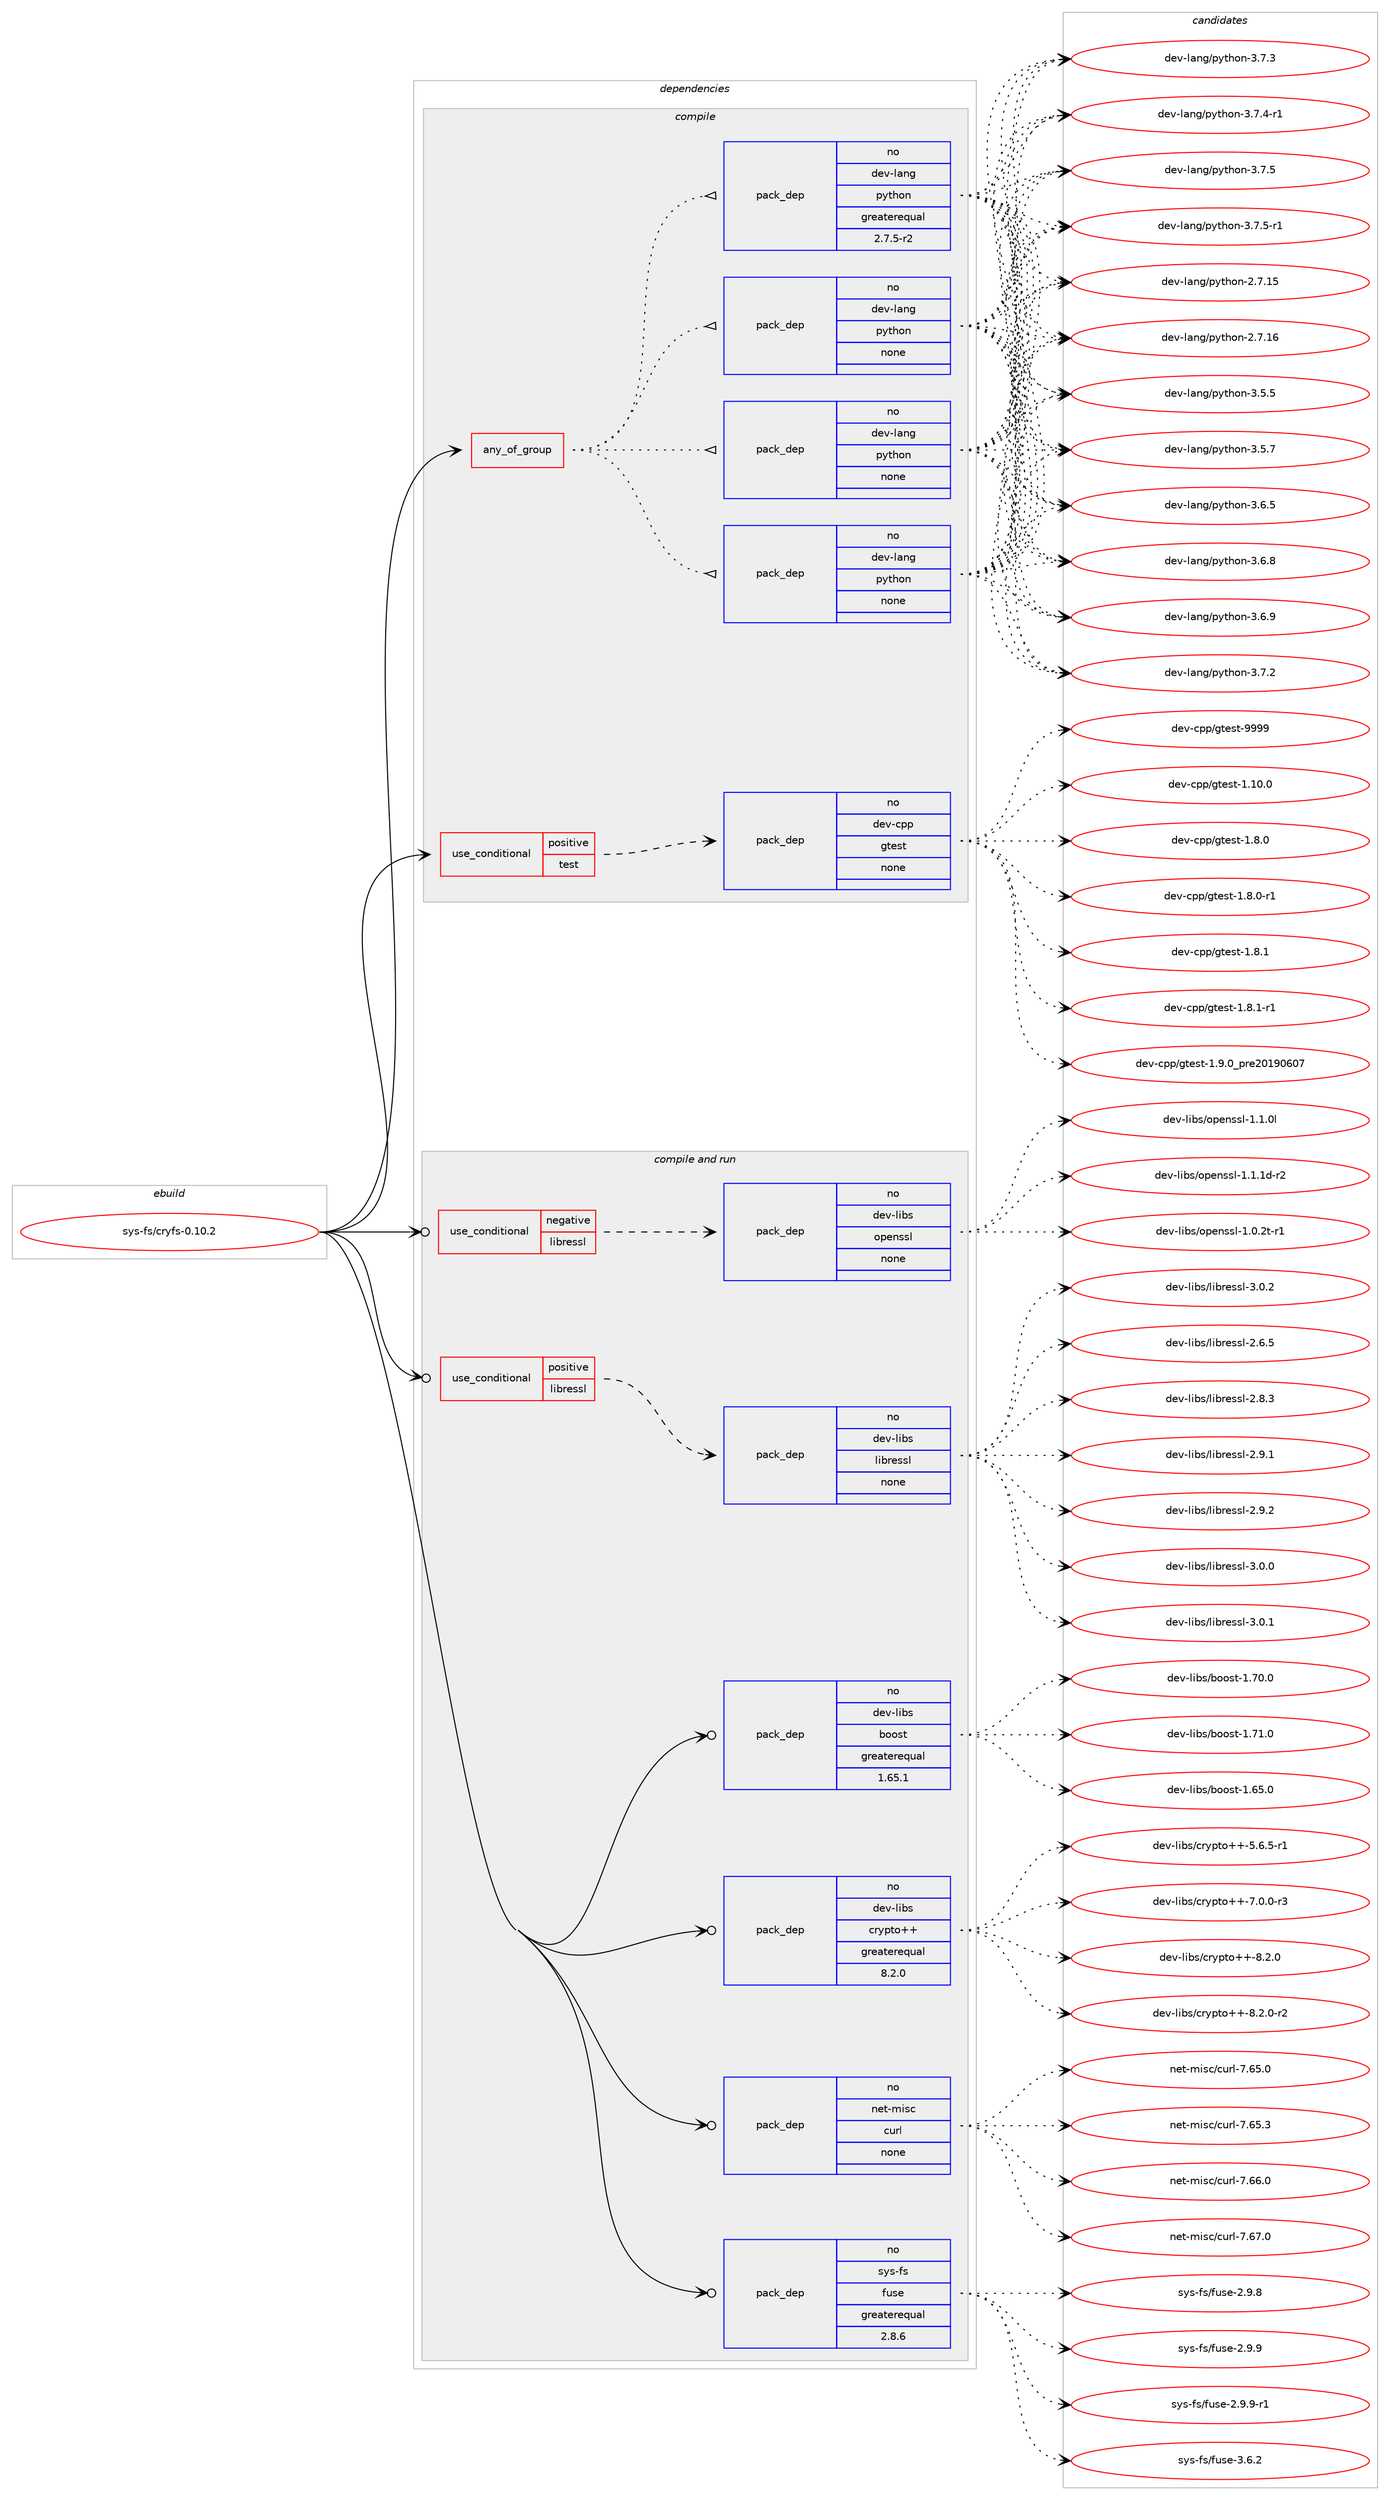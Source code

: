 digraph prolog {

# *************
# Graph options
# *************

newrank=true;
concentrate=true;
compound=true;
graph [rankdir=LR,fontname=Helvetica,fontsize=10,ranksep=1.5];#, ranksep=2.5, nodesep=0.2];
edge  [arrowhead=vee];
node  [fontname=Helvetica,fontsize=10];

# **********
# The ebuild
# **********

subgraph cluster_leftcol {
color=gray;
rank=same;
label=<<i>ebuild</i>>;
id [label="sys-fs/cryfs-0.10.2", color=red, width=4, href="../sys-fs/cryfs-0.10.2.svg"];
}

# ****************
# The dependencies
# ****************

subgraph cluster_midcol {
color=gray;
label=<<i>dependencies</i>>;
subgraph cluster_compile {
fillcolor="#eeeeee";
style=filled;
label=<<i>compile</i>>;
subgraph any15080 {
dependency891450 [label=<<TABLE BORDER="0" CELLBORDER="1" CELLSPACING="0" CELLPADDING="4"><TR><TD CELLPADDING="10">any_of_group</TD></TR></TABLE>>, shape=none, color=red];subgraph pack661585 {
dependency891451 [label=<<TABLE BORDER="0" CELLBORDER="1" CELLSPACING="0" CELLPADDING="4" WIDTH="220"><TR><TD ROWSPAN="6" CELLPADDING="30">pack_dep</TD></TR><TR><TD WIDTH="110">no</TD></TR><TR><TD>dev-lang</TD></TR><TR><TD>python</TD></TR><TR><TD>none</TD></TR><TR><TD></TD></TR></TABLE>>, shape=none, color=blue];
}
dependency891450:e -> dependency891451:w [weight=20,style="dotted",arrowhead="oinv"];
subgraph pack661586 {
dependency891452 [label=<<TABLE BORDER="0" CELLBORDER="1" CELLSPACING="0" CELLPADDING="4" WIDTH="220"><TR><TD ROWSPAN="6" CELLPADDING="30">pack_dep</TD></TR><TR><TD WIDTH="110">no</TD></TR><TR><TD>dev-lang</TD></TR><TR><TD>python</TD></TR><TR><TD>none</TD></TR><TR><TD></TD></TR></TABLE>>, shape=none, color=blue];
}
dependency891450:e -> dependency891452:w [weight=20,style="dotted",arrowhead="oinv"];
subgraph pack661587 {
dependency891453 [label=<<TABLE BORDER="0" CELLBORDER="1" CELLSPACING="0" CELLPADDING="4" WIDTH="220"><TR><TD ROWSPAN="6" CELLPADDING="30">pack_dep</TD></TR><TR><TD WIDTH="110">no</TD></TR><TR><TD>dev-lang</TD></TR><TR><TD>python</TD></TR><TR><TD>none</TD></TR><TR><TD></TD></TR></TABLE>>, shape=none, color=blue];
}
dependency891450:e -> dependency891453:w [weight=20,style="dotted",arrowhead="oinv"];
subgraph pack661588 {
dependency891454 [label=<<TABLE BORDER="0" CELLBORDER="1" CELLSPACING="0" CELLPADDING="4" WIDTH="220"><TR><TD ROWSPAN="6" CELLPADDING="30">pack_dep</TD></TR><TR><TD WIDTH="110">no</TD></TR><TR><TD>dev-lang</TD></TR><TR><TD>python</TD></TR><TR><TD>greaterequal</TD></TR><TR><TD>2.7.5-r2</TD></TR></TABLE>>, shape=none, color=blue];
}
dependency891450:e -> dependency891454:w [weight=20,style="dotted",arrowhead="oinv"];
}
id:e -> dependency891450:w [weight=20,style="solid",arrowhead="vee"];
subgraph cond214248 {
dependency891455 [label=<<TABLE BORDER="0" CELLBORDER="1" CELLSPACING="0" CELLPADDING="4"><TR><TD ROWSPAN="3" CELLPADDING="10">use_conditional</TD></TR><TR><TD>positive</TD></TR><TR><TD>test</TD></TR></TABLE>>, shape=none, color=red];
subgraph pack661589 {
dependency891456 [label=<<TABLE BORDER="0" CELLBORDER="1" CELLSPACING="0" CELLPADDING="4" WIDTH="220"><TR><TD ROWSPAN="6" CELLPADDING="30">pack_dep</TD></TR><TR><TD WIDTH="110">no</TD></TR><TR><TD>dev-cpp</TD></TR><TR><TD>gtest</TD></TR><TR><TD>none</TD></TR><TR><TD></TD></TR></TABLE>>, shape=none, color=blue];
}
dependency891455:e -> dependency891456:w [weight=20,style="dashed",arrowhead="vee"];
}
id:e -> dependency891455:w [weight=20,style="solid",arrowhead="vee"];
}
subgraph cluster_compileandrun {
fillcolor="#eeeeee";
style=filled;
label=<<i>compile and run</i>>;
subgraph cond214249 {
dependency891457 [label=<<TABLE BORDER="0" CELLBORDER="1" CELLSPACING="0" CELLPADDING="4"><TR><TD ROWSPAN="3" CELLPADDING="10">use_conditional</TD></TR><TR><TD>negative</TD></TR><TR><TD>libressl</TD></TR></TABLE>>, shape=none, color=red];
subgraph pack661590 {
dependency891458 [label=<<TABLE BORDER="0" CELLBORDER="1" CELLSPACING="0" CELLPADDING="4" WIDTH="220"><TR><TD ROWSPAN="6" CELLPADDING="30">pack_dep</TD></TR><TR><TD WIDTH="110">no</TD></TR><TR><TD>dev-libs</TD></TR><TR><TD>openssl</TD></TR><TR><TD>none</TD></TR><TR><TD></TD></TR></TABLE>>, shape=none, color=blue];
}
dependency891457:e -> dependency891458:w [weight=20,style="dashed",arrowhead="vee"];
}
id:e -> dependency891457:w [weight=20,style="solid",arrowhead="odotvee"];
subgraph cond214250 {
dependency891459 [label=<<TABLE BORDER="0" CELLBORDER="1" CELLSPACING="0" CELLPADDING="4"><TR><TD ROWSPAN="3" CELLPADDING="10">use_conditional</TD></TR><TR><TD>positive</TD></TR><TR><TD>libressl</TD></TR></TABLE>>, shape=none, color=red];
subgraph pack661591 {
dependency891460 [label=<<TABLE BORDER="0" CELLBORDER="1" CELLSPACING="0" CELLPADDING="4" WIDTH="220"><TR><TD ROWSPAN="6" CELLPADDING="30">pack_dep</TD></TR><TR><TD WIDTH="110">no</TD></TR><TR><TD>dev-libs</TD></TR><TR><TD>libressl</TD></TR><TR><TD>none</TD></TR><TR><TD></TD></TR></TABLE>>, shape=none, color=blue];
}
dependency891459:e -> dependency891460:w [weight=20,style="dashed",arrowhead="vee"];
}
id:e -> dependency891459:w [weight=20,style="solid",arrowhead="odotvee"];
subgraph pack661592 {
dependency891461 [label=<<TABLE BORDER="0" CELLBORDER="1" CELLSPACING="0" CELLPADDING="4" WIDTH="220"><TR><TD ROWSPAN="6" CELLPADDING="30">pack_dep</TD></TR><TR><TD WIDTH="110">no</TD></TR><TR><TD>dev-libs</TD></TR><TR><TD>boost</TD></TR><TR><TD>greaterequal</TD></TR><TR><TD>1.65.1</TD></TR></TABLE>>, shape=none, color=blue];
}
id:e -> dependency891461:w [weight=20,style="solid",arrowhead="odotvee"];
subgraph pack661593 {
dependency891462 [label=<<TABLE BORDER="0" CELLBORDER="1" CELLSPACING="0" CELLPADDING="4" WIDTH="220"><TR><TD ROWSPAN="6" CELLPADDING="30">pack_dep</TD></TR><TR><TD WIDTH="110">no</TD></TR><TR><TD>dev-libs</TD></TR><TR><TD>crypto++</TD></TR><TR><TD>greaterequal</TD></TR><TR><TD>8.2.0</TD></TR></TABLE>>, shape=none, color=blue];
}
id:e -> dependency891462:w [weight=20,style="solid",arrowhead="odotvee"];
subgraph pack661594 {
dependency891463 [label=<<TABLE BORDER="0" CELLBORDER="1" CELLSPACING="0" CELLPADDING="4" WIDTH="220"><TR><TD ROWSPAN="6" CELLPADDING="30">pack_dep</TD></TR><TR><TD WIDTH="110">no</TD></TR><TR><TD>net-misc</TD></TR><TR><TD>curl</TD></TR><TR><TD>none</TD></TR><TR><TD></TD></TR></TABLE>>, shape=none, color=blue];
}
id:e -> dependency891463:w [weight=20,style="solid",arrowhead="odotvee"];
subgraph pack661595 {
dependency891464 [label=<<TABLE BORDER="0" CELLBORDER="1" CELLSPACING="0" CELLPADDING="4" WIDTH="220"><TR><TD ROWSPAN="6" CELLPADDING="30">pack_dep</TD></TR><TR><TD WIDTH="110">no</TD></TR><TR><TD>sys-fs</TD></TR><TR><TD>fuse</TD></TR><TR><TD>greaterequal</TD></TR><TR><TD>2.8.6</TD></TR></TABLE>>, shape=none, color=blue];
}
id:e -> dependency891464:w [weight=20,style="solid",arrowhead="odotvee"];
}
subgraph cluster_run {
fillcolor="#eeeeee";
style=filled;
label=<<i>run</i>>;
}
}

# **************
# The candidates
# **************

subgraph cluster_choices {
rank=same;
color=gray;
label=<<i>candidates</i>>;

subgraph choice661585 {
color=black;
nodesep=1;
choice10010111845108971101034711212111610411111045504655464953 [label="dev-lang/python-2.7.15", color=red, width=4,href="../dev-lang/python-2.7.15.svg"];
choice10010111845108971101034711212111610411111045504655464954 [label="dev-lang/python-2.7.16", color=red, width=4,href="../dev-lang/python-2.7.16.svg"];
choice100101118451089711010347112121116104111110455146534653 [label="dev-lang/python-3.5.5", color=red, width=4,href="../dev-lang/python-3.5.5.svg"];
choice100101118451089711010347112121116104111110455146534655 [label="dev-lang/python-3.5.7", color=red, width=4,href="../dev-lang/python-3.5.7.svg"];
choice100101118451089711010347112121116104111110455146544653 [label="dev-lang/python-3.6.5", color=red, width=4,href="../dev-lang/python-3.6.5.svg"];
choice100101118451089711010347112121116104111110455146544656 [label="dev-lang/python-3.6.8", color=red, width=4,href="../dev-lang/python-3.6.8.svg"];
choice100101118451089711010347112121116104111110455146544657 [label="dev-lang/python-3.6.9", color=red, width=4,href="../dev-lang/python-3.6.9.svg"];
choice100101118451089711010347112121116104111110455146554650 [label="dev-lang/python-3.7.2", color=red, width=4,href="../dev-lang/python-3.7.2.svg"];
choice100101118451089711010347112121116104111110455146554651 [label="dev-lang/python-3.7.3", color=red, width=4,href="../dev-lang/python-3.7.3.svg"];
choice1001011184510897110103471121211161041111104551465546524511449 [label="dev-lang/python-3.7.4-r1", color=red, width=4,href="../dev-lang/python-3.7.4-r1.svg"];
choice100101118451089711010347112121116104111110455146554653 [label="dev-lang/python-3.7.5", color=red, width=4,href="../dev-lang/python-3.7.5.svg"];
choice1001011184510897110103471121211161041111104551465546534511449 [label="dev-lang/python-3.7.5-r1", color=red, width=4,href="../dev-lang/python-3.7.5-r1.svg"];
dependency891451:e -> choice10010111845108971101034711212111610411111045504655464953:w [style=dotted,weight="100"];
dependency891451:e -> choice10010111845108971101034711212111610411111045504655464954:w [style=dotted,weight="100"];
dependency891451:e -> choice100101118451089711010347112121116104111110455146534653:w [style=dotted,weight="100"];
dependency891451:e -> choice100101118451089711010347112121116104111110455146534655:w [style=dotted,weight="100"];
dependency891451:e -> choice100101118451089711010347112121116104111110455146544653:w [style=dotted,weight="100"];
dependency891451:e -> choice100101118451089711010347112121116104111110455146544656:w [style=dotted,weight="100"];
dependency891451:e -> choice100101118451089711010347112121116104111110455146544657:w [style=dotted,weight="100"];
dependency891451:e -> choice100101118451089711010347112121116104111110455146554650:w [style=dotted,weight="100"];
dependency891451:e -> choice100101118451089711010347112121116104111110455146554651:w [style=dotted,weight="100"];
dependency891451:e -> choice1001011184510897110103471121211161041111104551465546524511449:w [style=dotted,weight="100"];
dependency891451:e -> choice100101118451089711010347112121116104111110455146554653:w [style=dotted,weight="100"];
dependency891451:e -> choice1001011184510897110103471121211161041111104551465546534511449:w [style=dotted,weight="100"];
}
subgraph choice661586 {
color=black;
nodesep=1;
choice10010111845108971101034711212111610411111045504655464953 [label="dev-lang/python-2.7.15", color=red, width=4,href="../dev-lang/python-2.7.15.svg"];
choice10010111845108971101034711212111610411111045504655464954 [label="dev-lang/python-2.7.16", color=red, width=4,href="../dev-lang/python-2.7.16.svg"];
choice100101118451089711010347112121116104111110455146534653 [label="dev-lang/python-3.5.5", color=red, width=4,href="../dev-lang/python-3.5.5.svg"];
choice100101118451089711010347112121116104111110455146534655 [label="dev-lang/python-3.5.7", color=red, width=4,href="../dev-lang/python-3.5.7.svg"];
choice100101118451089711010347112121116104111110455146544653 [label="dev-lang/python-3.6.5", color=red, width=4,href="../dev-lang/python-3.6.5.svg"];
choice100101118451089711010347112121116104111110455146544656 [label="dev-lang/python-3.6.8", color=red, width=4,href="../dev-lang/python-3.6.8.svg"];
choice100101118451089711010347112121116104111110455146544657 [label="dev-lang/python-3.6.9", color=red, width=4,href="../dev-lang/python-3.6.9.svg"];
choice100101118451089711010347112121116104111110455146554650 [label="dev-lang/python-3.7.2", color=red, width=4,href="../dev-lang/python-3.7.2.svg"];
choice100101118451089711010347112121116104111110455146554651 [label="dev-lang/python-3.7.3", color=red, width=4,href="../dev-lang/python-3.7.3.svg"];
choice1001011184510897110103471121211161041111104551465546524511449 [label="dev-lang/python-3.7.4-r1", color=red, width=4,href="../dev-lang/python-3.7.4-r1.svg"];
choice100101118451089711010347112121116104111110455146554653 [label="dev-lang/python-3.7.5", color=red, width=4,href="../dev-lang/python-3.7.5.svg"];
choice1001011184510897110103471121211161041111104551465546534511449 [label="dev-lang/python-3.7.5-r1", color=red, width=4,href="../dev-lang/python-3.7.5-r1.svg"];
dependency891452:e -> choice10010111845108971101034711212111610411111045504655464953:w [style=dotted,weight="100"];
dependency891452:e -> choice10010111845108971101034711212111610411111045504655464954:w [style=dotted,weight="100"];
dependency891452:e -> choice100101118451089711010347112121116104111110455146534653:w [style=dotted,weight="100"];
dependency891452:e -> choice100101118451089711010347112121116104111110455146534655:w [style=dotted,weight="100"];
dependency891452:e -> choice100101118451089711010347112121116104111110455146544653:w [style=dotted,weight="100"];
dependency891452:e -> choice100101118451089711010347112121116104111110455146544656:w [style=dotted,weight="100"];
dependency891452:e -> choice100101118451089711010347112121116104111110455146544657:w [style=dotted,weight="100"];
dependency891452:e -> choice100101118451089711010347112121116104111110455146554650:w [style=dotted,weight="100"];
dependency891452:e -> choice100101118451089711010347112121116104111110455146554651:w [style=dotted,weight="100"];
dependency891452:e -> choice1001011184510897110103471121211161041111104551465546524511449:w [style=dotted,weight="100"];
dependency891452:e -> choice100101118451089711010347112121116104111110455146554653:w [style=dotted,weight="100"];
dependency891452:e -> choice1001011184510897110103471121211161041111104551465546534511449:w [style=dotted,weight="100"];
}
subgraph choice661587 {
color=black;
nodesep=1;
choice10010111845108971101034711212111610411111045504655464953 [label="dev-lang/python-2.7.15", color=red, width=4,href="../dev-lang/python-2.7.15.svg"];
choice10010111845108971101034711212111610411111045504655464954 [label="dev-lang/python-2.7.16", color=red, width=4,href="../dev-lang/python-2.7.16.svg"];
choice100101118451089711010347112121116104111110455146534653 [label="dev-lang/python-3.5.5", color=red, width=4,href="../dev-lang/python-3.5.5.svg"];
choice100101118451089711010347112121116104111110455146534655 [label="dev-lang/python-3.5.7", color=red, width=4,href="../dev-lang/python-3.5.7.svg"];
choice100101118451089711010347112121116104111110455146544653 [label="dev-lang/python-3.6.5", color=red, width=4,href="../dev-lang/python-3.6.5.svg"];
choice100101118451089711010347112121116104111110455146544656 [label="dev-lang/python-3.6.8", color=red, width=4,href="../dev-lang/python-3.6.8.svg"];
choice100101118451089711010347112121116104111110455146544657 [label="dev-lang/python-3.6.9", color=red, width=4,href="../dev-lang/python-3.6.9.svg"];
choice100101118451089711010347112121116104111110455146554650 [label="dev-lang/python-3.7.2", color=red, width=4,href="../dev-lang/python-3.7.2.svg"];
choice100101118451089711010347112121116104111110455146554651 [label="dev-lang/python-3.7.3", color=red, width=4,href="../dev-lang/python-3.7.3.svg"];
choice1001011184510897110103471121211161041111104551465546524511449 [label="dev-lang/python-3.7.4-r1", color=red, width=4,href="../dev-lang/python-3.7.4-r1.svg"];
choice100101118451089711010347112121116104111110455146554653 [label="dev-lang/python-3.7.5", color=red, width=4,href="../dev-lang/python-3.7.5.svg"];
choice1001011184510897110103471121211161041111104551465546534511449 [label="dev-lang/python-3.7.5-r1", color=red, width=4,href="../dev-lang/python-3.7.5-r1.svg"];
dependency891453:e -> choice10010111845108971101034711212111610411111045504655464953:w [style=dotted,weight="100"];
dependency891453:e -> choice10010111845108971101034711212111610411111045504655464954:w [style=dotted,weight="100"];
dependency891453:e -> choice100101118451089711010347112121116104111110455146534653:w [style=dotted,weight="100"];
dependency891453:e -> choice100101118451089711010347112121116104111110455146534655:w [style=dotted,weight="100"];
dependency891453:e -> choice100101118451089711010347112121116104111110455146544653:w [style=dotted,weight="100"];
dependency891453:e -> choice100101118451089711010347112121116104111110455146544656:w [style=dotted,weight="100"];
dependency891453:e -> choice100101118451089711010347112121116104111110455146544657:w [style=dotted,weight="100"];
dependency891453:e -> choice100101118451089711010347112121116104111110455146554650:w [style=dotted,weight="100"];
dependency891453:e -> choice100101118451089711010347112121116104111110455146554651:w [style=dotted,weight="100"];
dependency891453:e -> choice1001011184510897110103471121211161041111104551465546524511449:w [style=dotted,weight="100"];
dependency891453:e -> choice100101118451089711010347112121116104111110455146554653:w [style=dotted,weight="100"];
dependency891453:e -> choice1001011184510897110103471121211161041111104551465546534511449:w [style=dotted,weight="100"];
}
subgraph choice661588 {
color=black;
nodesep=1;
choice10010111845108971101034711212111610411111045504655464953 [label="dev-lang/python-2.7.15", color=red, width=4,href="../dev-lang/python-2.7.15.svg"];
choice10010111845108971101034711212111610411111045504655464954 [label="dev-lang/python-2.7.16", color=red, width=4,href="../dev-lang/python-2.7.16.svg"];
choice100101118451089711010347112121116104111110455146534653 [label="dev-lang/python-3.5.5", color=red, width=4,href="../dev-lang/python-3.5.5.svg"];
choice100101118451089711010347112121116104111110455146534655 [label="dev-lang/python-3.5.7", color=red, width=4,href="../dev-lang/python-3.5.7.svg"];
choice100101118451089711010347112121116104111110455146544653 [label="dev-lang/python-3.6.5", color=red, width=4,href="../dev-lang/python-3.6.5.svg"];
choice100101118451089711010347112121116104111110455146544656 [label="dev-lang/python-3.6.8", color=red, width=4,href="../dev-lang/python-3.6.8.svg"];
choice100101118451089711010347112121116104111110455146544657 [label="dev-lang/python-3.6.9", color=red, width=4,href="../dev-lang/python-3.6.9.svg"];
choice100101118451089711010347112121116104111110455146554650 [label="dev-lang/python-3.7.2", color=red, width=4,href="../dev-lang/python-3.7.2.svg"];
choice100101118451089711010347112121116104111110455146554651 [label="dev-lang/python-3.7.3", color=red, width=4,href="../dev-lang/python-3.7.3.svg"];
choice1001011184510897110103471121211161041111104551465546524511449 [label="dev-lang/python-3.7.4-r1", color=red, width=4,href="../dev-lang/python-3.7.4-r1.svg"];
choice100101118451089711010347112121116104111110455146554653 [label="dev-lang/python-3.7.5", color=red, width=4,href="../dev-lang/python-3.7.5.svg"];
choice1001011184510897110103471121211161041111104551465546534511449 [label="dev-lang/python-3.7.5-r1", color=red, width=4,href="../dev-lang/python-3.7.5-r1.svg"];
dependency891454:e -> choice10010111845108971101034711212111610411111045504655464953:w [style=dotted,weight="100"];
dependency891454:e -> choice10010111845108971101034711212111610411111045504655464954:w [style=dotted,weight="100"];
dependency891454:e -> choice100101118451089711010347112121116104111110455146534653:w [style=dotted,weight="100"];
dependency891454:e -> choice100101118451089711010347112121116104111110455146534655:w [style=dotted,weight="100"];
dependency891454:e -> choice100101118451089711010347112121116104111110455146544653:w [style=dotted,weight="100"];
dependency891454:e -> choice100101118451089711010347112121116104111110455146544656:w [style=dotted,weight="100"];
dependency891454:e -> choice100101118451089711010347112121116104111110455146544657:w [style=dotted,weight="100"];
dependency891454:e -> choice100101118451089711010347112121116104111110455146554650:w [style=dotted,weight="100"];
dependency891454:e -> choice100101118451089711010347112121116104111110455146554651:w [style=dotted,weight="100"];
dependency891454:e -> choice1001011184510897110103471121211161041111104551465546524511449:w [style=dotted,weight="100"];
dependency891454:e -> choice100101118451089711010347112121116104111110455146554653:w [style=dotted,weight="100"];
dependency891454:e -> choice1001011184510897110103471121211161041111104551465546534511449:w [style=dotted,weight="100"];
}
subgraph choice661589 {
color=black;
nodesep=1;
choice10010111845991121124710311610111511645494649484648 [label="dev-cpp/gtest-1.10.0", color=red, width=4,href="../dev-cpp/gtest-1.10.0.svg"];
choice100101118459911211247103116101115116454946564648 [label="dev-cpp/gtest-1.8.0", color=red, width=4,href="../dev-cpp/gtest-1.8.0.svg"];
choice1001011184599112112471031161011151164549465646484511449 [label="dev-cpp/gtest-1.8.0-r1", color=red, width=4,href="../dev-cpp/gtest-1.8.0-r1.svg"];
choice100101118459911211247103116101115116454946564649 [label="dev-cpp/gtest-1.8.1", color=red, width=4,href="../dev-cpp/gtest-1.8.1.svg"];
choice1001011184599112112471031161011151164549465646494511449 [label="dev-cpp/gtest-1.8.1-r1", color=red, width=4,href="../dev-cpp/gtest-1.8.1-r1.svg"];
choice100101118459911211247103116101115116454946574648951121141015048495748544855 [label="dev-cpp/gtest-1.9.0_pre20190607", color=red, width=4,href="../dev-cpp/gtest-1.9.0_pre20190607.svg"];
choice1001011184599112112471031161011151164557575757 [label="dev-cpp/gtest-9999", color=red, width=4,href="../dev-cpp/gtest-9999.svg"];
dependency891456:e -> choice10010111845991121124710311610111511645494649484648:w [style=dotted,weight="100"];
dependency891456:e -> choice100101118459911211247103116101115116454946564648:w [style=dotted,weight="100"];
dependency891456:e -> choice1001011184599112112471031161011151164549465646484511449:w [style=dotted,weight="100"];
dependency891456:e -> choice100101118459911211247103116101115116454946564649:w [style=dotted,weight="100"];
dependency891456:e -> choice1001011184599112112471031161011151164549465646494511449:w [style=dotted,weight="100"];
dependency891456:e -> choice100101118459911211247103116101115116454946574648951121141015048495748544855:w [style=dotted,weight="100"];
dependency891456:e -> choice1001011184599112112471031161011151164557575757:w [style=dotted,weight="100"];
}
subgraph choice661590 {
color=black;
nodesep=1;
choice1001011184510810598115471111121011101151151084549464846501164511449 [label="dev-libs/openssl-1.0.2t-r1", color=red, width=4,href="../dev-libs/openssl-1.0.2t-r1.svg"];
choice100101118451081059811547111112101110115115108454946494648108 [label="dev-libs/openssl-1.1.0l", color=red, width=4,href="../dev-libs/openssl-1.1.0l.svg"];
choice1001011184510810598115471111121011101151151084549464946491004511450 [label="dev-libs/openssl-1.1.1d-r2", color=red, width=4,href="../dev-libs/openssl-1.1.1d-r2.svg"];
dependency891458:e -> choice1001011184510810598115471111121011101151151084549464846501164511449:w [style=dotted,weight="100"];
dependency891458:e -> choice100101118451081059811547111112101110115115108454946494648108:w [style=dotted,weight="100"];
dependency891458:e -> choice1001011184510810598115471111121011101151151084549464946491004511450:w [style=dotted,weight="100"];
}
subgraph choice661591 {
color=black;
nodesep=1;
choice10010111845108105981154710810598114101115115108455046544653 [label="dev-libs/libressl-2.6.5", color=red, width=4,href="../dev-libs/libressl-2.6.5.svg"];
choice10010111845108105981154710810598114101115115108455046564651 [label="dev-libs/libressl-2.8.3", color=red, width=4,href="../dev-libs/libressl-2.8.3.svg"];
choice10010111845108105981154710810598114101115115108455046574649 [label="dev-libs/libressl-2.9.1", color=red, width=4,href="../dev-libs/libressl-2.9.1.svg"];
choice10010111845108105981154710810598114101115115108455046574650 [label="dev-libs/libressl-2.9.2", color=red, width=4,href="../dev-libs/libressl-2.9.2.svg"];
choice10010111845108105981154710810598114101115115108455146484648 [label="dev-libs/libressl-3.0.0", color=red, width=4,href="../dev-libs/libressl-3.0.0.svg"];
choice10010111845108105981154710810598114101115115108455146484649 [label="dev-libs/libressl-3.0.1", color=red, width=4,href="../dev-libs/libressl-3.0.1.svg"];
choice10010111845108105981154710810598114101115115108455146484650 [label="dev-libs/libressl-3.0.2", color=red, width=4,href="../dev-libs/libressl-3.0.2.svg"];
dependency891460:e -> choice10010111845108105981154710810598114101115115108455046544653:w [style=dotted,weight="100"];
dependency891460:e -> choice10010111845108105981154710810598114101115115108455046564651:w [style=dotted,weight="100"];
dependency891460:e -> choice10010111845108105981154710810598114101115115108455046574649:w [style=dotted,weight="100"];
dependency891460:e -> choice10010111845108105981154710810598114101115115108455046574650:w [style=dotted,weight="100"];
dependency891460:e -> choice10010111845108105981154710810598114101115115108455146484648:w [style=dotted,weight="100"];
dependency891460:e -> choice10010111845108105981154710810598114101115115108455146484649:w [style=dotted,weight="100"];
dependency891460:e -> choice10010111845108105981154710810598114101115115108455146484650:w [style=dotted,weight="100"];
}
subgraph choice661592 {
color=black;
nodesep=1;
choice1001011184510810598115479811111111511645494654534648 [label="dev-libs/boost-1.65.0", color=red, width=4,href="../dev-libs/boost-1.65.0.svg"];
choice1001011184510810598115479811111111511645494655484648 [label="dev-libs/boost-1.70.0", color=red, width=4,href="../dev-libs/boost-1.70.0.svg"];
choice1001011184510810598115479811111111511645494655494648 [label="dev-libs/boost-1.71.0", color=red, width=4,href="../dev-libs/boost-1.71.0.svg"];
dependency891461:e -> choice1001011184510810598115479811111111511645494654534648:w [style=dotted,weight="100"];
dependency891461:e -> choice1001011184510810598115479811111111511645494655484648:w [style=dotted,weight="100"];
dependency891461:e -> choice1001011184510810598115479811111111511645494655494648:w [style=dotted,weight="100"];
}
subgraph choice661593 {
color=black;
nodesep=1;
choice1001011184510810598115479911412111211611143434553465446534511449 [label="dev-libs/crypto++-5.6.5-r1", color=red, width=4,href="../dev-libs/crypto++-5.6.5-r1.svg"];
choice1001011184510810598115479911412111211611143434555464846484511451 [label="dev-libs/crypto++-7.0.0-r3", color=red, width=4,href="../dev-libs/crypto++-7.0.0-r3.svg"];
choice100101118451081059811547991141211121161114343455646504648 [label="dev-libs/crypto++-8.2.0", color=red, width=4,href="../dev-libs/crypto++-8.2.0.svg"];
choice1001011184510810598115479911412111211611143434556465046484511450 [label="dev-libs/crypto++-8.2.0-r2", color=red, width=4,href="../dev-libs/crypto++-8.2.0-r2.svg"];
dependency891462:e -> choice1001011184510810598115479911412111211611143434553465446534511449:w [style=dotted,weight="100"];
dependency891462:e -> choice1001011184510810598115479911412111211611143434555464846484511451:w [style=dotted,weight="100"];
dependency891462:e -> choice100101118451081059811547991141211121161114343455646504648:w [style=dotted,weight="100"];
dependency891462:e -> choice1001011184510810598115479911412111211611143434556465046484511450:w [style=dotted,weight="100"];
}
subgraph choice661594 {
color=black;
nodesep=1;
choice1101011164510910511599479911711410845554654534648 [label="net-misc/curl-7.65.0", color=red, width=4,href="../net-misc/curl-7.65.0.svg"];
choice1101011164510910511599479911711410845554654534651 [label="net-misc/curl-7.65.3", color=red, width=4,href="../net-misc/curl-7.65.3.svg"];
choice1101011164510910511599479911711410845554654544648 [label="net-misc/curl-7.66.0", color=red, width=4,href="../net-misc/curl-7.66.0.svg"];
choice1101011164510910511599479911711410845554654554648 [label="net-misc/curl-7.67.0", color=red, width=4,href="../net-misc/curl-7.67.0.svg"];
dependency891463:e -> choice1101011164510910511599479911711410845554654534648:w [style=dotted,weight="100"];
dependency891463:e -> choice1101011164510910511599479911711410845554654534651:w [style=dotted,weight="100"];
dependency891463:e -> choice1101011164510910511599479911711410845554654544648:w [style=dotted,weight="100"];
dependency891463:e -> choice1101011164510910511599479911711410845554654554648:w [style=dotted,weight="100"];
}
subgraph choice661595 {
color=black;
nodesep=1;
choice1151211154510211547102117115101455046574656 [label="sys-fs/fuse-2.9.8", color=red, width=4,href="../sys-fs/fuse-2.9.8.svg"];
choice1151211154510211547102117115101455046574657 [label="sys-fs/fuse-2.9.9", color=red, width=4,href="../sys-fs/fuse-2.9.9.svg"];
choice11512111545102115471021171151014550465746574511449 [label="sys-fs/fuse-2.9.9-r1", color=red, width=4,href="../sys-fs/fuse-2.9.9-r1.svg"];
choice1151211154510211547102117115101455146544650 [label="sys-fs/fuse-3.6.2", color=red, width=4,href="../sys-fs/fuse-3.6.2.svg"];
dependency891464:e -> choice1151211154510211547102117115101455046574656:w [style=dotted,weight="100"];
dependency891464:e -> choice1151211154510211547102117115101455046574657:w [style=dotted,weight="100"];
dependency891464:e -> choice11512111545102115471021171151014550465746574511449:w [style=dotted,weight="100"];
dependency891464:e -> choice1151211154510211547102117115101455146544650:w [style=dotted,weight="100"];
}
}

}
